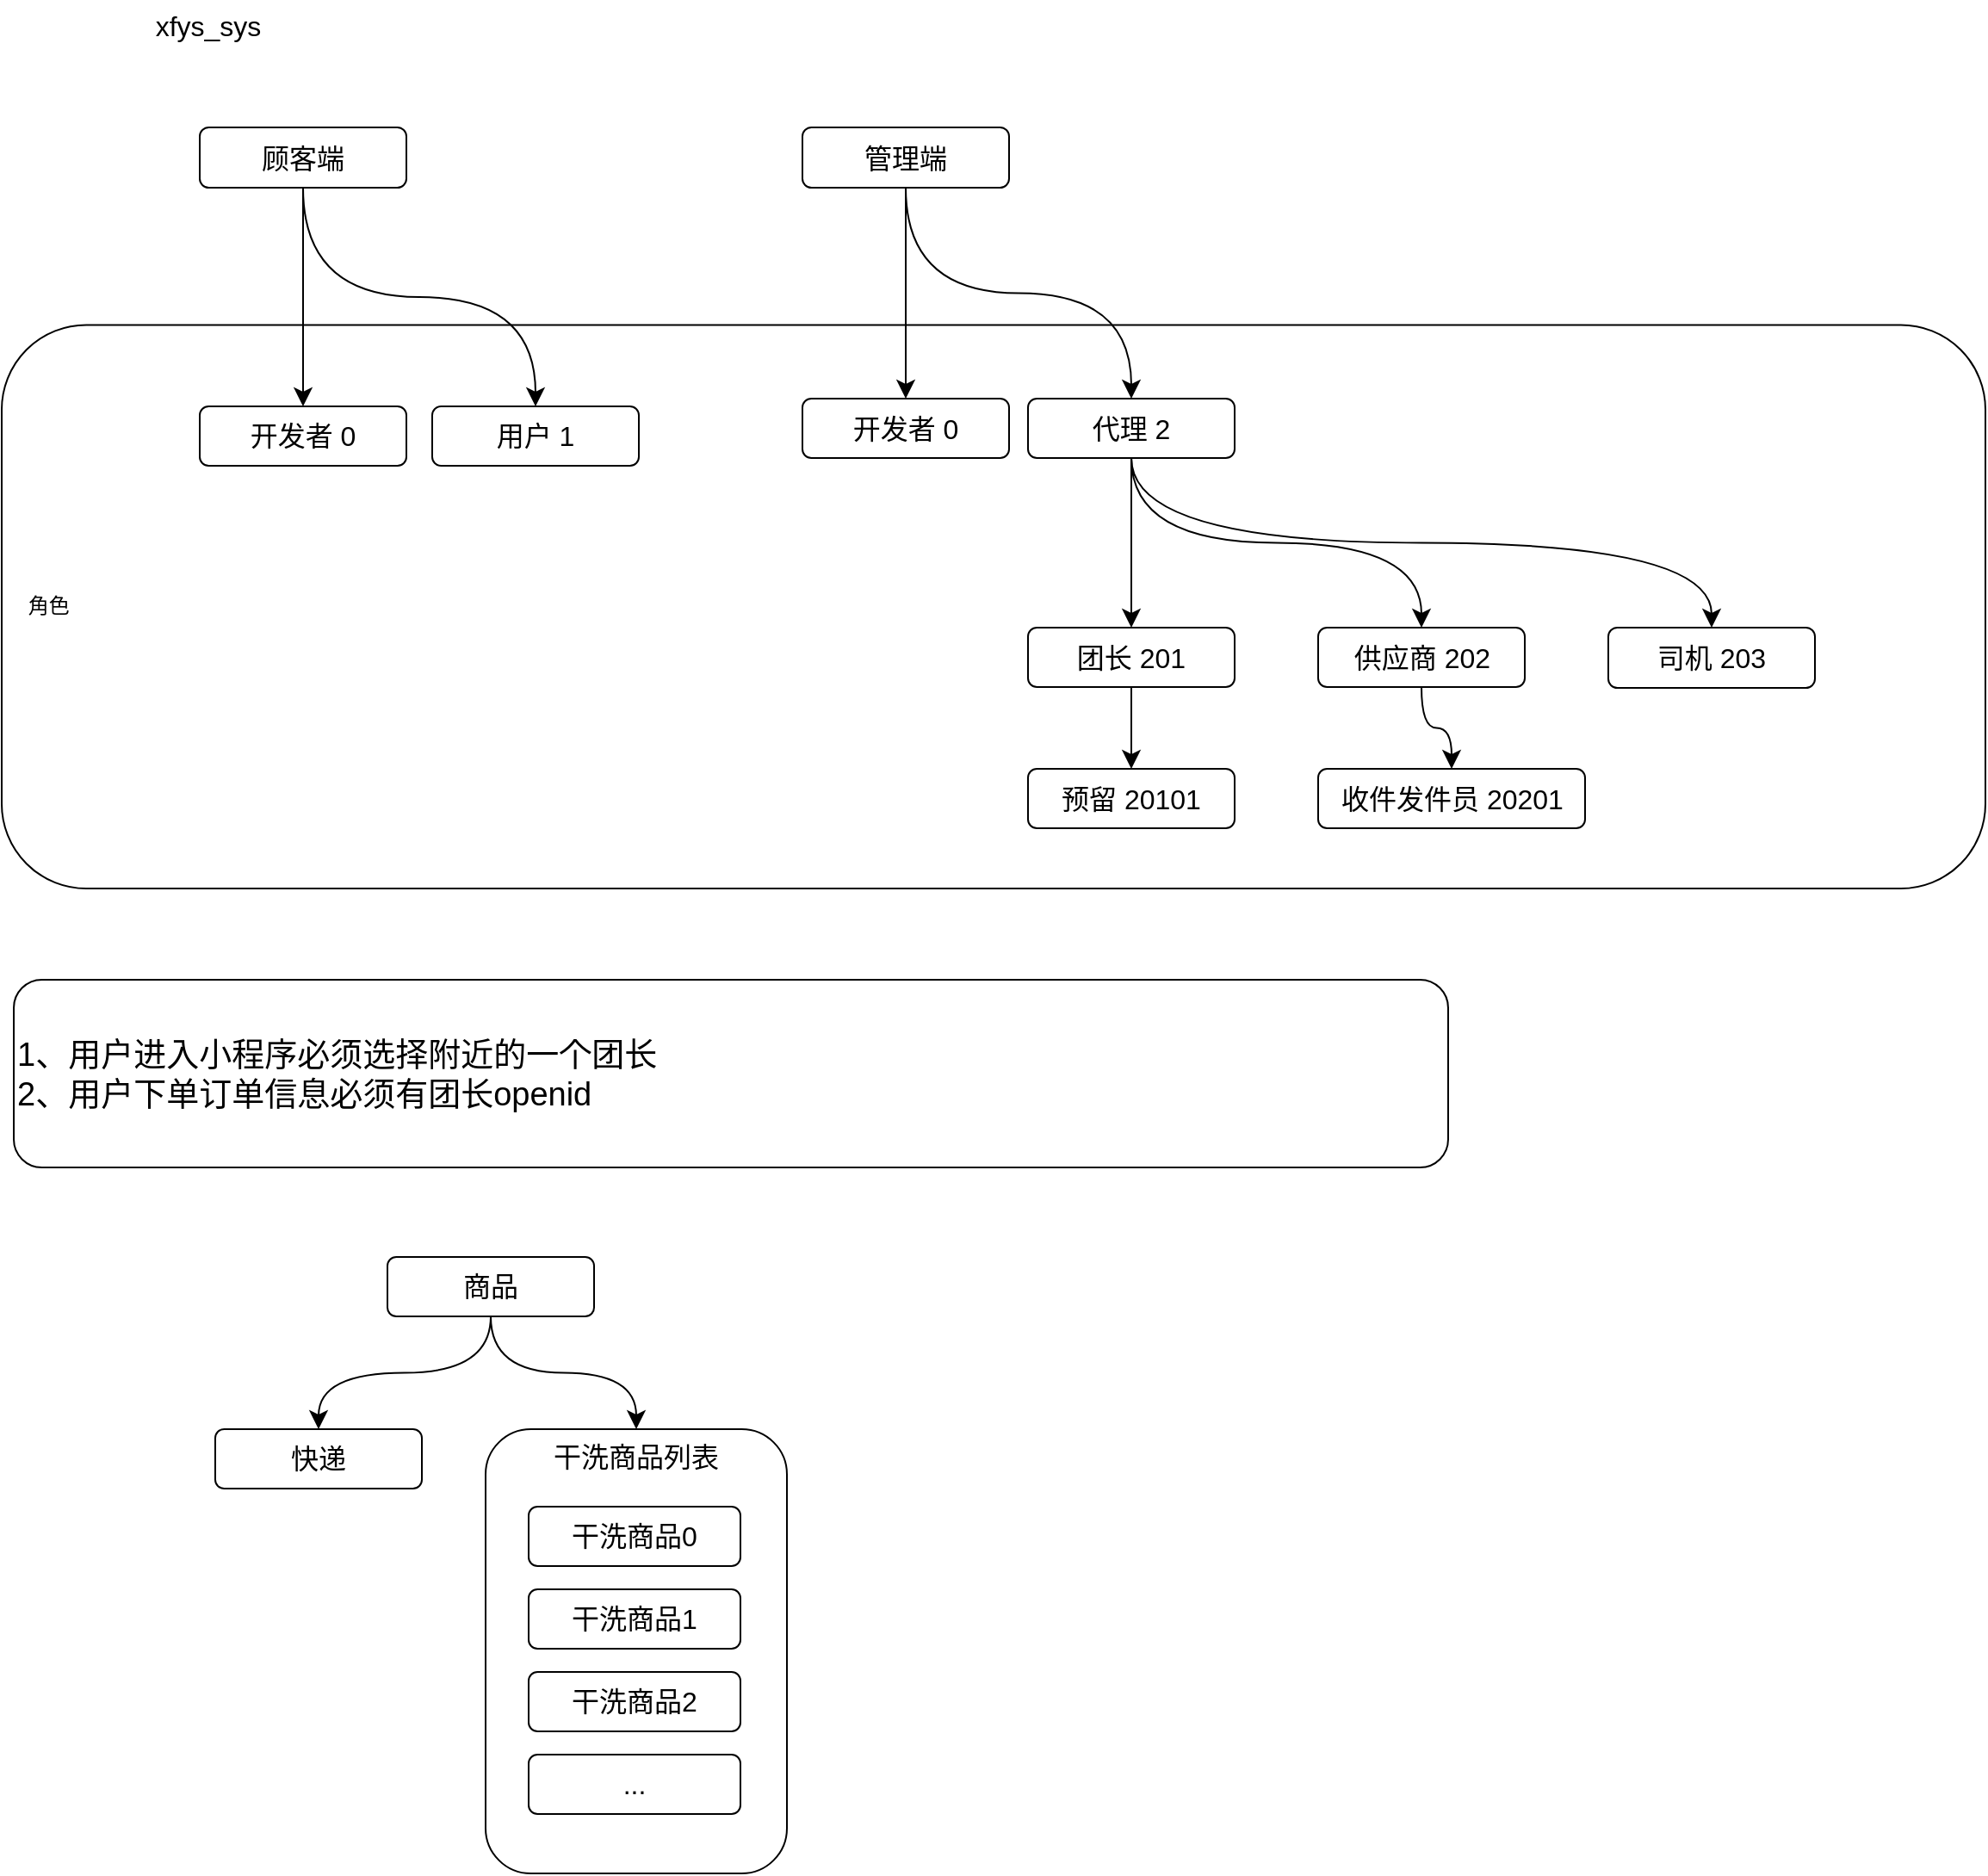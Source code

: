 <mxfile version="22.1.17" type="github">
  <diagram name="第 1 页" id="1SULF4poi3xS_OX-S2Gi">
    <mxGraphModel dx="2234" dy="1211" grid="0" gridSize="10" guides="1" tooltips="1" connect="1" arrows="1" fold="1" page="0" pageScale="1" pageWidth="827" pageHeight="1169" math="0" shadow="0">
      <root>
        <mxCell id="0" />
        <mxCell id="1" parent="0" />
        <mxCell id="0gdj0jr3233fd3dvfJDH-5" value="&amp;nbsp; &amp;nbsp; 角色" style="rounded=1;whiteSpace=wrap;html=1;fontFamily=Helvetica;fontSize=12;fontColor=default;verticalAlign=middle;align=left;" vertex="1" parent="1">
          <mxGeometry x="-429" y="103.75" width="1152" height="327.25" as="geometry" />
        </mxCell>
        <mxCell id="bxJUAexvs2471o88TPBo-1" value="xfys_sys" style="text;html=1;strokeColor=none;fillColor=none;align=center;verticalAlign=middle;whiteSpace=wrap;rounded=0;fontSize=16;" parent="1" vertex="1">
          <mxGeometry x="-339" y="-85" width="60" height="30" as="geometry" />
        </mxCell>
        <mxCell id="0gdj0jr3233fd3dvfJDH-4" style="edgeStyle=orthogonalEdgeStyle;curved=1;rounded=0;orthogonalLoop=1;jettySize=auto;html=1;exitX=0.5;exitY=1;exitDx=0;exitDy=0;entryX=0.5;entryY=0;entryDx=0;entryDy=0;fontSize=12;startSize=8;endSize=8;" edge="1" parent="1" source="bxJUAexvs2471o88TPBo-3" target="bxJUAexvs2471o88TPBo-6">
          <mxGeometry relative="1" as="geometry" />
        </mxCell>
        <mxCell id="0gdj0jr3233fd3dvfJDH-18" style="edgeStyle=orthogonalEdgeStyle;shape=connector;curved=1;rounded=0;orthogonalLoop=1;jettySize=auto;html=1;exitX=0.5;exitY=1;exitDx=0;exitDy=0;entryX=0.5;entryY=0;entryDx=0;entryDy=0;labelBackgroundColor=default;strokeColor=default;align=center;verticalAlign=middle;fontFamily=Helvetica;fontSize=12;fontColor=default;endArrow=classic;startSize=8;endSize=8;" edge="1" parent="1" source="bxJUAexvs2471o88TPBo-3" target="0gdj0jr3233fd3dvfJDH-17">
          <mxGeometry relative="1" as="geometry" />
        </mxCell>
        <mxCell id="bxJUAexvs2471o88TPBo-3" value="顾客端" style="rounded=1;whiteSpace=wrap;html=1;fontSize=16;" parent="1" vertex="1">
          <mxGeometry x="-314" y="-11" width="120" height="35" as="geometry" />
        </mxCell>
        <mxCell id="0gdj0jr3233fd3dvfJDH-24" style="edgeStyle=orthogonalEdgeStyle;shape=connector;curved=1;rounded=0;orthogonalLoop=1;jettySize=auto;html=1;exitX=0.5;exitY=1;exitDx=0;exitDy=0;labelBackgroundColor=default;strokeColor=default;align=center;verticalAlign=middle;fontFamily=Helvetica;fontSize=12;fontColor=default;endArrow=classic;startSize=8;endSize=8;" edge="1" parent="1" source="bxJUAexvs2471o88TPBo-4" target="0gdj0jr3233fd3dvfJDH-22">
          <mxGeometry relative="1" as="geometry" />
        </mxCell>
        <mxCell id="bxJUAexvs2471o88TPBo-4" value="团长 201" style="whiteSpace=wrap;html=1;fontSize=16;rounded=1;" parent="1" vertex="1">
          <mxGeometry x="167" y="279.5" width="120" height="34.5" as="geometry" />
        </mxCell>
        <mxCell id="bxJUAexvs2471o88TPBo-6" value="用户 1" style="whiteSpace=wrap;html=1;fontSize=16;rounded=1;" parent="1" vertex="1">
          <mxGeometry x="-179" y="151" width="120" height="34.5" as="geometry" />
        </mxCell>
        <mxCell id="0gdj0jr3233fd3dvfJDH-14" style="edgeStyle=orthogonalEdgeStyle;shape=connector;curved=1;rounded=0;orthogonalLoop=1;jettySize=auto;html=1;exitX=0.5;exitY=1;exitDx=0;exitDy=0;entryX=0.5;entryY=0;entryDx=0;entryDy=0;labelBackgroundColor=default;strokeColor=default;align=center;verticalAlign=middle;fontFamily=Helvetica;fontSize=12;fontColor=default;endArrow=classic;startSize=8;endSize=8;" edge="1" parent="1" source="bxJUAexvs2471o88TPBo-13" target="0gdj0jr3233fd3dvfJDH-13">
          <mxGeometry relative="1" as="geometry" />
        </mxCell>
        <mxCell id="bxJUAexvs2471o88TPBo-13" value="供应商 202" style="whiteSpace=wrap;html=1;fontSize=16;rounded=1;" parent="1" vertex="1">
          <mxGeometry x="335.5" y="279.5" width="120" height="34.5" as="geometry" />
        </mxCell>
        <mxCell id="KZt0bLGCY5tNQvC7S9tb-14" value="司机 203" style="rounded=1;whiteSpace=wrap;html=1;fontSize=16;" parent="1" vertex="1">
          <mxGeometry x="504" y="279.5" width="120" height="35" as="geometry" />
        </mxCell>
        <mxCell id="0gdj0jr3233fd3dvfJDH-16" style="edgeStyle=orthogonalEdgeStyle;shape=connector;curved=1;rounded=0;orthogonalLoop=1;jettySize=auto;html=1;exitX=0.5;exitY=1;exitDx=0;exitDy=0;entryX=0.5;entryY=0;entryDx=0;entryDy=0;labelBackgroundColor=default;strokeColor=default;align=center;verticalAlign=middle;fontFamily=Helvetica;fontSize=12;fontColor=default;endArrow=classic;startSize=8;endSize=8;" edge="1" parent="1" source="0gdj0jr3233fd3dvfJDH-3" target="0gdj0jr3233fd3dvfJDH-15">
          <mxGeometry relative="1" as="geometry" />
        </mxCell>
        <mxCell id="0gdj0jr3233fd3dvfJDH-25" style="edgeStyle=orthogonalEdgeStyle;shape=connector;curved=1;rounded=0;orthogonalLoop=1;jettySize=auto;html=1;exitX=0.5;exitY=1;exitDx=0;exitDy=0;labelBackgroundColor=default;strokeColor=default;align=center;verticalAlign=middle;fontFamily=Helvetica;fontSize=12;fontColor=default;endArrow=classic;startSize=8;endSize=8;" edge="1" parent="1" source="0gdj0jr3233fd3dvfJDH-3" target="0gdj0jr3233fd3dvfJDH-19">
          <mxGeometry relative="1" as="geometry" />
        </mxCell>
        <mxCell id="0gdj0jr3233fd3dvfJDH-3" value="管理端" style="rounded=1;whiteSpace=wrap;html=1;fontSize=16;" vertex="1" parent="1">
          <mxGeometry x="36" y="-11" width="120" height="35" as="geometry" />
        </mxCell>
        <mxCell id="0gdj0jr3233fd3dvfJDH-13" value="收件发件员 20201" style="whiteSpace=wrap;html=1;fontSize=16;rounded=1;" vertex="1" parent="1">
          <mxGeometry x="335.5" y="361.5" width="155" height="34.5" as="geometry" />
        </mxCell>
        <mxCell id="0gdj0jr3233fd3dvfJDH-15" value="开发者 0" style="whiteSpace=wrap;html=1;fontSize=16;rounded=1;" vertex="1" parent="1">
          <mxGeometry x="36" y="146.5" width="120" height="34.5" as="geometry" />
        </mxCell>
        <mxCell id="0gdj0jr3233fd3dvfJDH-17" value="开发者 0" style="whiteSpace=wrap;html=1;fontSize=16;rounded=1;" vertex="1" parent="1">
          <mxGeometry x="-314" y="151" width="120" height="34.5" as="geometry" />
        </mxCell>
        <mxCell id="0gdj0jr3233fd3dvfJDH-20" style="edgeStyle=orthogonalEdgeStyle;shape=connector;curved=1;rounded=0;orthogonalLoop=1;jettySize=auto;html=1;exitX=0.5;exitY=1;exitDx=0;exitDy=0;labelBackgroundColor=default;strokeColor=default;align=center;verticalAlign=middle;fontFamily=Helvetica;fontSize=12;fontColor=default;endArrow=classic;startSize=8;endSize=8;" edge="1" parent="1" source="0gdj0jr3233fd3dvfJDH-19" target="KZt0bLGCY5tNQvC7S9tb-14">
          <mxGeometry relative="1" as="geometry" />
        </mxCell>
        <mxCell id="0gdj0jr3233fd3dvfJDH-21" style="edgeStyle=orthogonalEdgeStyle;shape=connector;curved=1;rounded=0;orthogonalLoop=1;jettySize=auto;html=1;exitX=0.5;exitY=1;exitDx=0;exitDy=0;entryX=0.5;entryY=0;entryDx=0;entryDy=0;labelBackgroundColor=default;strokeColor=default;align=center;verticalAlign=middle;fontFamily=Helvetica;fontSize=12;fontColor=default;endArrow=classic;startSize=8;endSize=8;" edge="1" parent="1" source="0gdj0jr3233fd3dvfJDH-19" target="bxJUAexvs2471o88TPBo-4">
          <mxGeometry relative="1" as="geometry" />
        </mxCell>
        <mxCell id="0gdj0jr3233fd3dvfJDH-23" style="edgeStyle=orthogonalEdgeStyle;shape=connector;curved=1;rounded=0;orthogonalLoop=1;jettySize=auto;html=1;exitX=0.5;exitY=1;exitDx=0;exitDy=0;labelBackgroundColor=default;strokeColor=default;align=center;verticalAlign=middle;fontFamily=Helvetica;fontSize=12;fontColor=default;endArrow=classic;startSize=8;endSize=8;" edge="1" parent="1" source="0gdj0jr3233fd3dvfJDH-19" target="bxJUAexvs2471o88TPBo-13">
          <mxGeometry relative="1" as="geometry" />
        </mxCell>
        <mxCell id="0gdj0jr3233fd3dvfJDH-19" value="代理 2" style="whiteSpace=wrap;html=1;fontSize=16;rounded=1;" vertex="1" parent="1">
          <mxGeometry x="167" y="146.5" width="120" height="34.5" as="geometry" />
        </mxCell>
        <mxCell id="0gdj0jr3233fd3dvfJDH-22" value="预留 20101" style="whiteSpace=wrap;html=1;fontSize=16;rounded=1;" vertex="1" parent="1">
          <mxGeometry x="167" y="361.5" width="120" height="34.5" as="geometry" />
        </mxCell>
        <mxCell id="0gdj0jr3233fd3dvfJDH-27" value="1、用户进入小程序必须选择附近的一个团长&lt;br&gt;2、用户下单订单信息必须有团长openid" style="rounded=1;whiteSpace=wrap;html=1;fontFamily=Helvetica;fontSize=19;fontColor=default;align=left;" vertex="1" parent="1">
          <mxGeometry x="-422" y="484" width="833" height="109" as="geometry" />
        </mxCell>
        <mxCell id="0gdj0jr3233fd3dvfJDH-31" style="edgeStyle=orthogonalEdgeStyle;shape=connector;curved=1;rounded=0;orthogonalLoop=1;jettySize=auto;html=1;exitX=0.5;exitY=1;exitDx=0;exitDy=0;entryX=0.5;entryY=0;entryDx=0;entryDy=0;labelBackgroundColor=default;strokeColor=default;align=center;verticalAlign=middle;fontFamily=Helvetica;fontSize=12;fontColor=default;endArrow=classic;startSize=8;endSize=8;" edge="1" parent="1" source="0gdj0jr3233fd3dvfJDH-28" target="0gdj0jr3233fd3dvfJDH-30">
          <mxGeometry relative="1" as="geometry" />
        </mxCell>
        <mxCell id="0gdj0jr3233fd3dvfJDH-32" style="edgeStyle=orthogonalEdgeStyle;shape=connector;curved=1;rounded=0;orthogonalLoop=1;jettySize=auto;html=1;exitX=0.5;exitY=1;exitDx=0;exitDy=0;labelBackgroundColor=default;strokeColor=default;align=center;verticalAlign=middle;fontFamily=Helvetica;fontSize=12;fontColor=default;endArrow=classic;startSize=8;endSize=8;" edge="1" parent="1" source="0gdj0jr3233fd3dvfJDH-28" target="0gdj0jr3233fd3dvfJDH-29">
          <mxGeometry relative="1" as="geometry" />
        </mxCell>
        <mxCell id="0gdj0jr3233fd3dvfJDH-28" value="商品" style="whiteSpace=wrap;html=1;fontSize=16;rounded=1;" vertex="1" parent="1">
          <mxGeometry x="-205" y="645" width="120" height="34.5" as="geometry" />
        </mxCell>
        <mxCell id="0gdj0jr3233fd3dvfJDH-29" value="快递" style="whiteSpace=wrap;html=1;fontSize=16;rounded=1;" vertex="1" parent="1">
          <mxGeometry x="-305" y="745" width="120" height="34.5" as="geometry" />
        </mxCell>
        <mxCell id="0gdj0jr3233fd3dvfJDH-30" value="干洗商品列表" style="whiteSpace=wrap;html=1;fontSize=16;rounded=1;verticalAlign=top;" vertex="1" parent="1">
          <mxGeometry x="-148" y="745" width="175" height="258" as="geometry" />
        </mxCell>
        <mxCell id="0gdj0jr3233fd3dvfJDH-33" value="干洗商品0" style="whiteSpace=wrap;html=1;fontSize=16;rounded=1;" vertex="1" parent="1">
          <mxGeometry x="-123" y="790" width="123" height="34.5" as="geometry" />
        </mxCell>
        <mxCell id="0gdj0jr3233fd3dvfJDH-36" value="干洗商品1" style="whiteSpace=wrap;html=1;fontSize=16;rounded=1;" vertex="1" parent="1">
          <mxGeometry x="-123" y="838" width="123" height="34.5" as="geometry" />
        </mxCell>
        <mxCell id="0gdj0jr3233fd3dvfJDH-37" value="干洗商品2" style="whiteSpace=wrap;html=1;fontSize=16;rounded=1;" vertex="1" parent="1">
          <mxGeometry x="-123" y="886" width="123" height="34.5" as="geometry" />
        </mxCell>
        <mxCell id="0gdj0jr3233fd3dvfJDH-38" value="..." style="whiteSpace=wrap;html=1;fontSize=16;rounded=1;" vertex="1" parent="1">
          <mxGeometry x="-123" y="934" width="123" height="34.5" as="geometry" />
        </mxCell>
      </root>
    </mxGraphModel>
  </diagram>
</mxfile>
